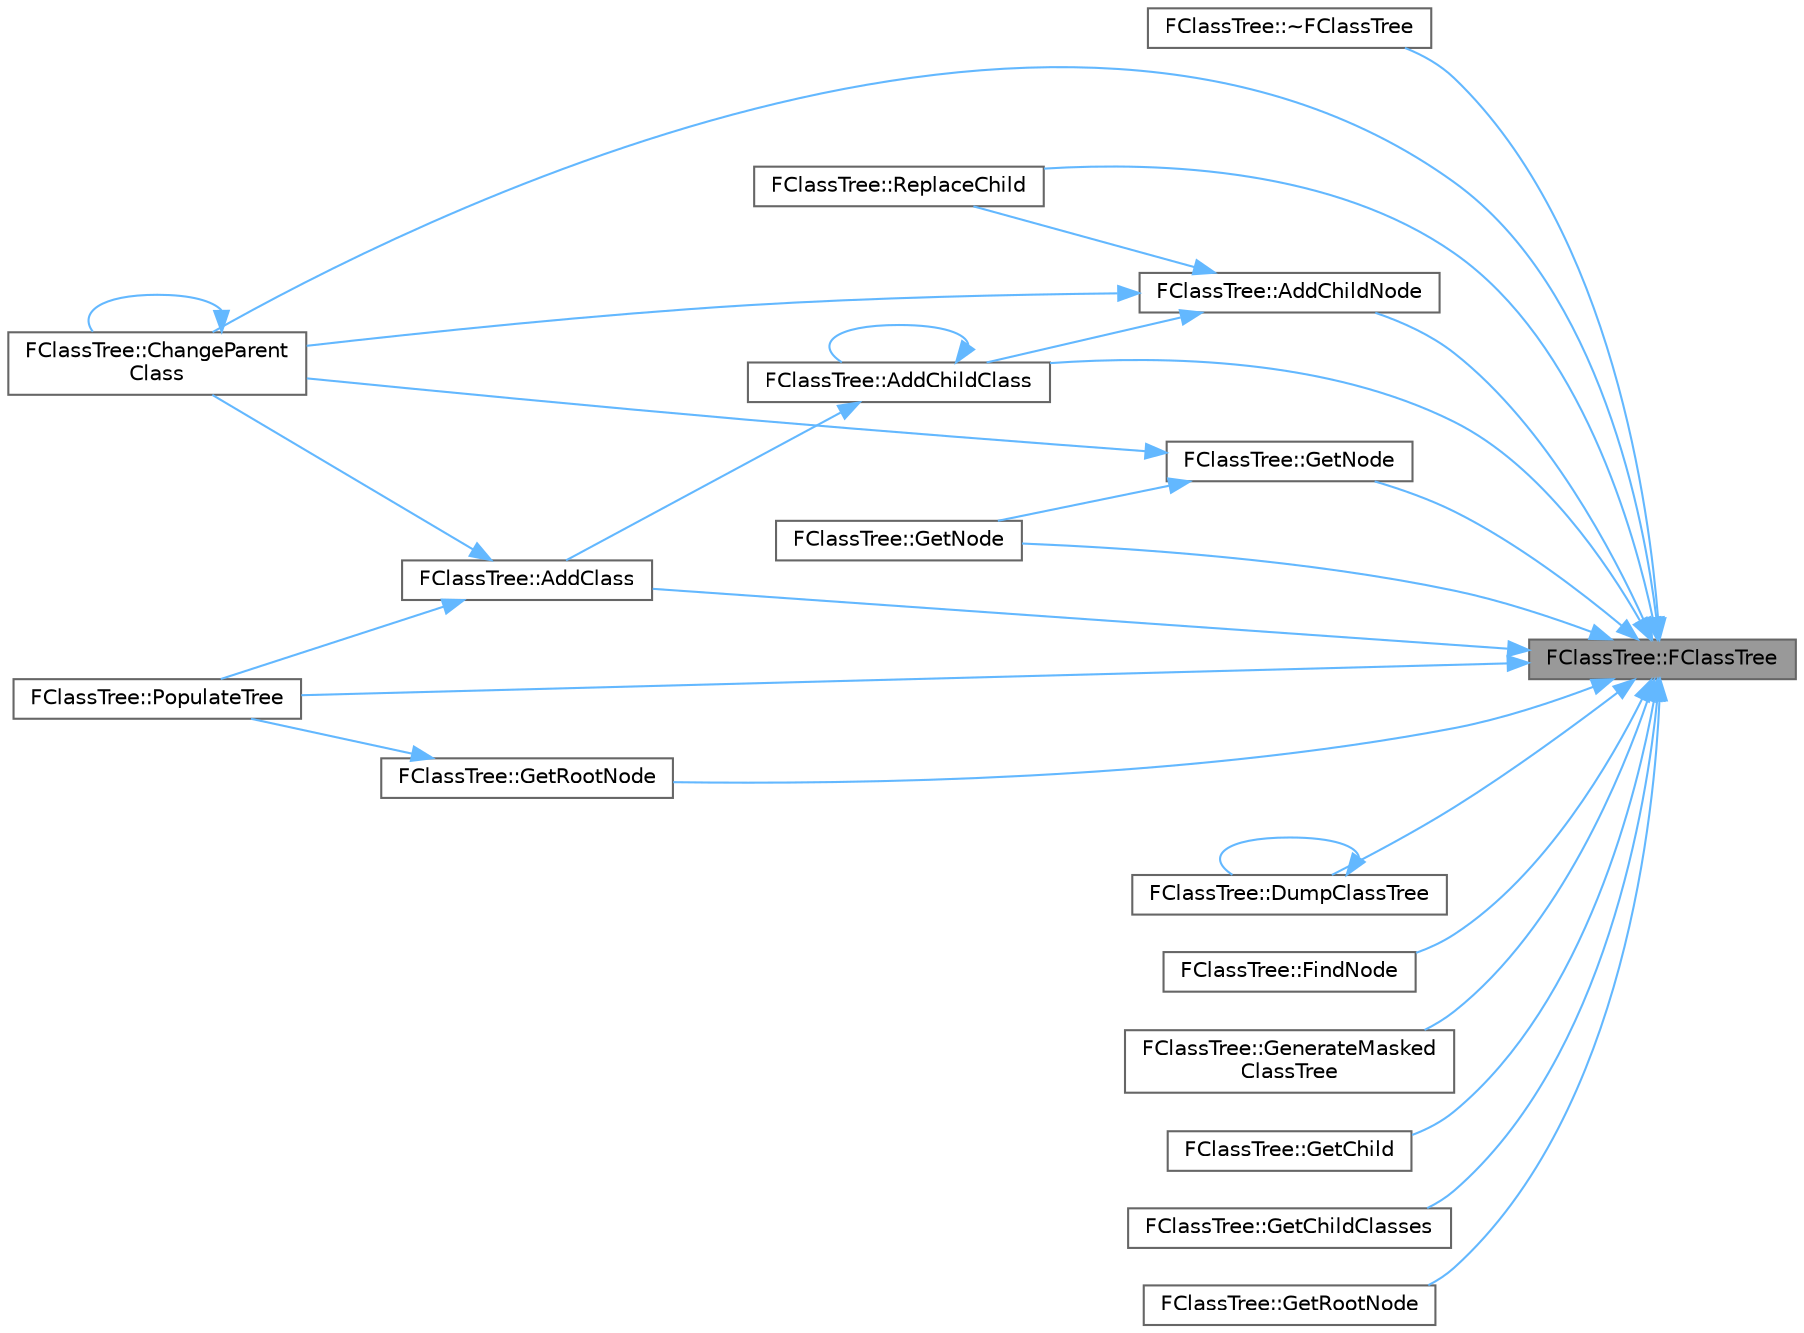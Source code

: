 digraph "FClassTree::FClassTree"
{
 // INTERACTIVE_SVG=YES
 // LATEX_PDF_SIZE
  bgcolor="transparent";
  edge [fontname=Helvetica,fontsize=10,labelfontname=Helvetica,labelfontsize=10];
  node [fontname=Helvetica,fontsize=10,shape=box,height=0.2,width=0.4];
  rankdir="RL";
  Node1 [id="Node000001",label="FClassTree::FClassTree",height=0.2,width=0.4,color="gray40", fillcolor="grey60", style="filled", fontcolor="black",tooltip="Constructor."];
  Node1 -> Node2 [id="edge1_Node000001_Node000002",dir="back",color="steelblue1",style="solid",tooltip=" "];
  Node2 [id="Node000002",label="FClassTree::~FClassTree",height=0.2,width=0.4,color="grey40", fillcolor="white", style="filled",URL="$de/d1f/classFClassTree.html#a4fa8f20f2d65d76212dbb654b44def4c",tooltip="Destructor."];
  Node1 -> Node3 [id="edge2_Node000001_Node000003",dir="back",color="steelblue1",style="solid",tooltip=" "];
  Node3 [id="Node000003",label="FClassTree::AddChildClass",height=0.2,width=0.4,color="grey40", fillcolor="white", style="filled",URL="$de/d1f/classFClassTree.html#a2e194894d2f1f5d2fc9e881f6552163d",tooltip="Private interface for adding a new UClass to the class tree."];
  Node3 -> Node3 [id="edge3_Node000003_Node000003",dir="back",color="steelblue1",style="solid",tooltip=" "];
  Node3 -> Node4 [id="edge4_Node000003_Node000004",dir="back",color="steelblue1",style="solid",tooltip=" "];
  Node4 [id="Node000004",label="FClassTree::AddClass",height=0.2,width=0.4,color="grey40", fillcolor="white", style="filled",URL="$de/d1f/classFClassTree.html#ae7e3c2d4bae004214ab22fbd89f0667d",tooltip="Public interface for adding a new class to the tree."];
  Node4 -> Node5 [id="edge5_Node000004_Node000005",dir="back",color="steelblue1",style="solid",tooltip=" "];
  Node5 [id="Node000005",label="FClassTree::ChangeParent\lClass",height=0.2,width=0.4,color="grey40", fillcolor="white", style="filled",URL="$de/d1f/classFClassTree.html#afd1b5042e1f5072d870bccb258727427",tooltip="Move a class node in the hierarchy tree after a class has changed its SuperClass."];
  Node5 -> Node5 [id="edge6_Node000005_Node000005",dir="back",color="steelblue1",style="solid",tooltip=" "];
  Node4 -> Node6 [id="edge7_Node000004_Node000006",dir="back",color="steelblue1",style="solid",tooltip=" "];
  Node6 [id="Node000006",label="FClassTree::PopulateTree",height=0.2,width=0.4,color="grey40", fillcolor="white", style="filled",URL="$de/d1f/classFClassTree.html#a49f2fb8766a02b7be1a124abeba6301d",tooltip="Utility/convenience method for populating a class tree."];
  Node1 -> Node7 [id="edge8_Node000001_Node000007",dir="back",color="steelblue1",style="solid",tooltip=" "];
  Node7 [id="Node000007",label="FClassTree::AddChildNode",height=0.2,width=0.4,color="grey40", fillcolor="white", style="filled",URL="$de/d1f/classFClassTree.html#a54df5579b4aaa8bffebfc071fd8de6a7",tooltip="Adds a new child node to this node, sorted alphabetically by name."];
  Node7 -> Node3 [id="edge9_Node000007_Node000003",dir="back",color="steelblue1",style="solid",tooltip=" "];
  Node7 -> Node5 [id="edge10_Node000007_Node000005",dir="back",color="steelblue1",style="solid",tooltip=" "];
  Node7 -> Node8 [id="edge11_Node000007_Node000008",dir="back",color="steelblue1",style="solid",tooltip=" "];
  Node8 [id="Node000008",label="FClassTree::ReplaceChild",height=0.2,width=0.4,color="grey40", fillcolor="white", style="filled",URL="$de/d1f/classFClassTree.html#a3ab41563ad606c8f3619ad22d83c1cec",tooltip="Replaces an existing child with the class specified, and changes the existing child's parent node to ..."];
  Node1 -> Node4 [id="edge12_Node000001_Node000004",dir="back",color="steelblue1",style="solid",tooltip=" "];
  Node1 -> Node5 [id="edge13_Node000001_Node000005",dir="back",color="steelblue1",style="solid",tooltip=" "];
  Node1 -> Node9 [id="edge14_Node000001_Node000009",dir="back",color="steelblue1",style="solid",tooltip=" "];
  Node9 [id="Node000009",label="FClassTree::DumpClassTree",height=0.2,width=0.4,color="grey40", fillcolor="white", style="filled",URL="$de/d1f/classFClassTree.html#a1bff368f549be8b884371f879a7f9622",tooltip=" "];
  Node9 -> Node9 [id="edge15_Node000009_Node000009",dir="back",color="steelblue1",style="solid",tooltip=" "];
  Node1 -> Node10 [id="edge16_Node000001_Node000010",dir="back",color="steelblue1",style="solid",tooltip=" "];
  Node10 [id="Node000010",label="FClassTree::FindNode",height=0.2,width=0.4,color="grey40", fillcolor="white", style="filled",URL="$de/d1f/classFClassTree.html#aa4cc475fad692934b19d18f63c9fb7bf",tooltip="Find the node associated with the class specified."];
  Node1 -> Node11 [id="edge17_Node000001_Node000011",dir="back",color="steelblue1",style="solid",tooltip=" "];
  Node11 [id="Node000011",label="FClassTree::GenerateMasked\lClassTree",height=0.2,width=0.4,color="grey40", fillcolor="white", style="filled",URL="$de/d1f/classFClassTree.html#a238aac07eef00aa959b81fa0b3d122f0",tooltip="Creates a new class tree rooted at this node's class, which contains only classes which match the cla..."];
  Node1 -> Node12 [id="edge18_Node000001_Node000012",dir="back",color="steelblue1",style="solid",tooltip=" "];
  Node12 [id="Node000012",label="FClassTree::GetChild",height=0.2,width=0.4,color="grey40", fillcolor="white", style="filled",URL="$de/d1f/classFClassTree.html#ad7a6e82da08b61d4ea132aff716ae3e4",tooltip=" "];
  Node1 -> Node13 [id="edge19_Node000001_Node000013",dir="back",color="steelblue1",style="solid",tooltip=" "];
  Node13 [id="Node000013",label="FClassTree::GetChildClasses",height=0.2,width=0.4,color="grey40", fillcolor="white", style="filled",URL="$de/d1f/classFClassTree.html#a16e0b81c46ca784c62b1d4d58b55f28d",tooltip="Retrieve the child nodes of this node that match the flags specified."];
  Node1 -> Node14 [id="edge20_Node000001_Node000014",dir="back",color="steelblue1",style="solid",tooltip=" "];
  Node14 [id="Node000014",label="FClassTree::GetNode",height=0.2,width=0.4,color="grey40", fillcolor="white", style="filled",URL="$de/d1f/classFClassTree.html#a31710c1c36628b6360f79e58d588803c",tooltip="Find the node associated with the class specified."];
  Node1 -> Node15 [id="edge21_Node000001_Node000015",dir="back",color="steelblue1",style="solid",tooltip=" "];
  Node15 [id="Node000015",label="FClassTree::GetNode",height=0.2,width=0.4,color="grey40", fillcolor="white", style="filled",URL="$de/d1f/classFClassTree.html#ab5d91adfd5c7844b215fa0501aee4877",tooltip="Find the node associated with the class specified."];
  Node15 -> Node5 [id="edge22_Node000015_Node000005",dir="back",color="steelblue1",style="solid",tooltip=" "];
  Node15 -> Node14 [id="edge23_Node000015_Node000014",dir="back",color="steelblue1",style="solid",tooltip=" "];
  Node1 -> Node16 [id="edge24_Node000001_Node000016",dir="back",color="steelblue1",style="solid",tooltip=" "];
  Node16 [id="Node000016",label="FClassTree::GetRootNode",height=0.2,width=0.4,color="grey40", fillcolor="white", style="filled",URL="$de/d1f/classFClassTree.html#a05f7eb9efdc928c224d495383cae898e",tooltip="Gets the root node for this class tree."];
  Node16 -> Node6 [id="edge25_Node000016_Node000006",dir="back",color="steelblue1",style="solid",tooltip=" "];
  Node1 -> Node17 [id="edge26_Node000001_Node000017",dir="back",color="steelblue1",style="solid",tooltip=" "];
  Node17 [id="Node000017",label="FClassTree::GetRootNode",height=0.2,width=0.4,color="grey40", fillcolor="white", style="filled",URL="$de/d1f/classFClassTree.html#a003729dcc6c2a564f3b019f3a31c9e33",tooltip="Gets the root node for this class tree."];
  Node1 -> Node6 [id="edge27_Node000001_Node000006",dir="back",color="steelblue1",style="solid",tooltip=" "];
  Node1 -> Node8 [id="edge28_Node000001_Node000008",dir="back",color="steelblue1",style="solid",tooltip=" "];
}
